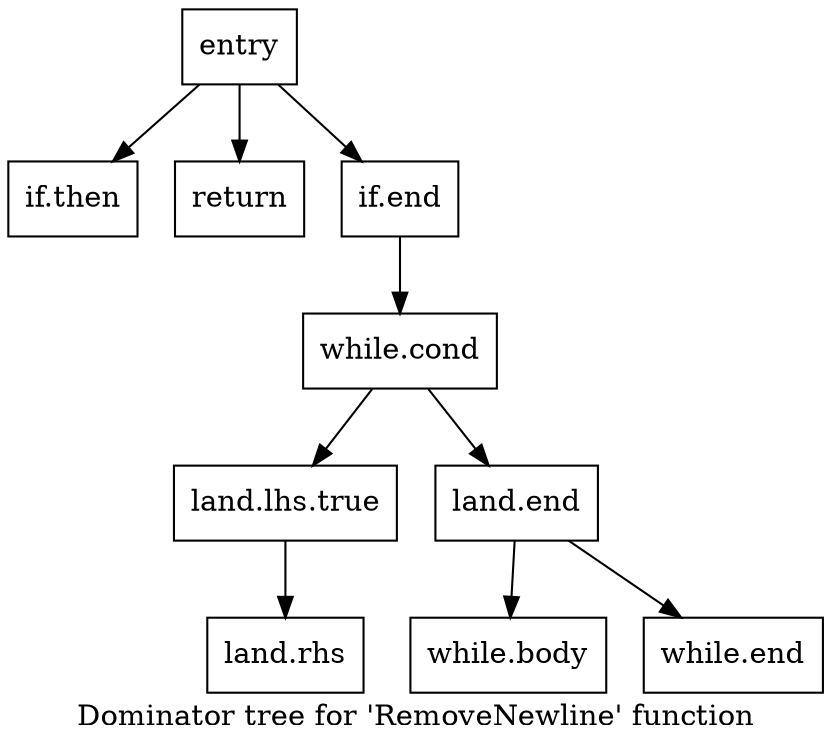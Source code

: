 digraph "Dominator tree for 'RemoveNewline' function" {
	label="Dominator tree for 'RemoveNewline' function";

	Node0xed7a60 [shape=record,label="{entry}"];
	Node0xed7a60 -> Node0xee9a70;
	Node0xed7a60 -> Node0xec19b0;
	Node0xed7a60 -> Node0xeade20;
	Node0xee9a70 [shape=record,label="{if.then}"];
	Node0xec19b0 [shape=record,label="{return}"];
	Node0xeade20 [shape=record,label="{if.end}"];
	Node0xeade20 -> Node0xe47c20;
	Node0xe47c20 [shape=record,label="{while.cond}"];
	Node0xe47c20 -> Node0xe71c60;
	Node0xe47c20 -> Node0xe99520;
	Node0xe71c60 [shape=record,label="{land.lhs.true}"];
	Node0xe71c60 -> Node0xe8dc50;
	Node0xe8dc50 [shape=record,label="{land.rhs}"];
	Node0xe99520 [shape=record,label="{land.end}"];
	Node0xe99520 -> Node0xe95a00;
	Node0xe99520 -> Node0xe7dc00;
	Node0xe95a00 [shape=record,label="{while.body}"];
	Node0xe7dc00 [shape=record,label="{while.end}"];
}
